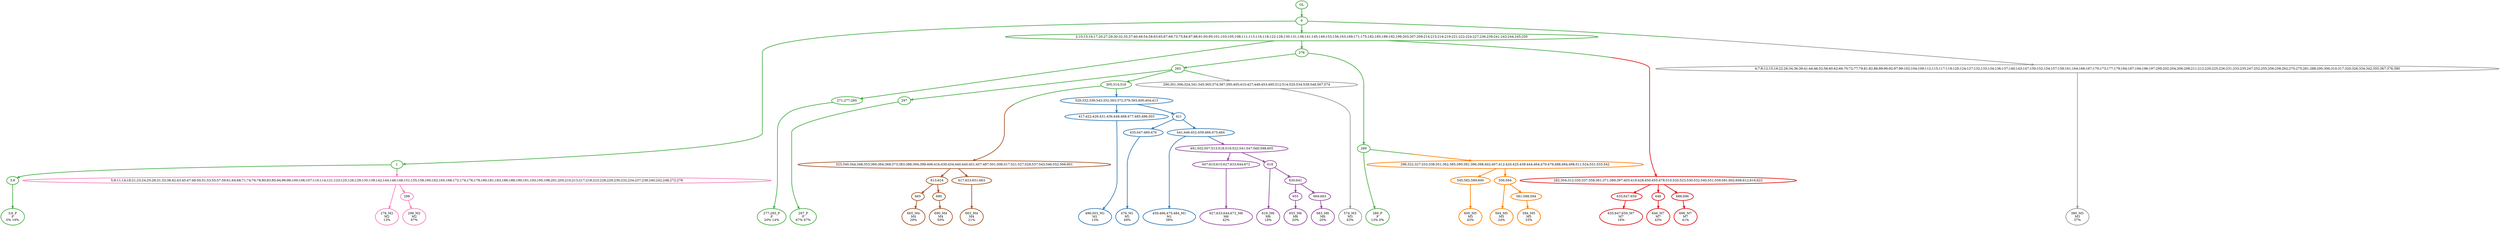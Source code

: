 digraph T {
	{
		rank=same
		58 [penwidth=3,colorscheme=set19,color=3,label="3;6_P\nP\n0% 19%"]
		55 [penwidth=3,colorscheme=set19,color=3,label="277;285_P\nP\n20% 14%"]
		51 [penwidth=3,colorscheme=set19,color=3,label="297_P\nP\n67% 67%"]
		49 [penwidth=3,colorscheme=set19,color=3,label="289_P\nP\n13% 0%"]
		46 [penwidth=3,colorscheme=set19,color=2,label="496;503_M1\nM1\n13%"]
		43 [penwidth=3,colorscheme=set19,color=2,label="476_M1\nM1\n49%"]
		41 [penwidth=3,colorscheme=set19,color=2,label="459;466;475;484_M1\nM1\n38%"]
		40 [penwidth=3,colorscheme=set19,color=8,label="278_M2\nM2\n13%"]
		38 [penwidth=3,colorscheme=set19,color=8,label="298_M2\nM2\n87%"]
		37 [penwidth=3,colorscheme=set19,color=9,label="574_M3\nM3\n63%"]
		36 [penwidth=3,colorscheme=set19,color=9,label="380_M3\nM3\n37%"]
		33 [penwidth=3,colorscheme=set19,color=7,label="665_M4\nM4\n29%"]
		31 [penwidth=3,colorscheme=set19,color=7,label="690_M4\nM4\n50%"]
		29 [penwidth=3,colorscheme=set19,color=7,label="663_M4\nM4\n21%"]
		27 [penwidth=3,colorscheme=set19,color=5,label="600_M5\nM5\n43%"]
		25 [penwidth=3,colorscheme=set19,color=5,label="564_M5\nM5\n24%"]
		23 [penwidth=3,colorscheme=set19,color=5,label="594_M5\nM5\n33%"]
		21 [penwidth=3,colorscheme=set19,color=4,label="627;633;644;672_M6\nM6\n42%"]
		19 [penwidth=3,colorscheme=set19,color=4,label="618_M6\nM6\n18%"]
		16 [penwidth=3,colorscheme=set19,color=4,label="655_M6\nM6\n20%"]
		14 [penwidth=3,colorscheme=set19,color=4,label="683_M6\nM6\n20%"]
		12 [penwidth=3,colorscheme=set19,color=1,label="635;647;659_M7\nM7\n16%"]
		10 [penwidth=3,colorscheme=set19,color=1,label="646_M7\nM7\n43%"]
		8 [penwidth=3,colorscheme=set19,color=1,label="696_M7\nM7\n41%"]
	}
	62 [penwidth=3,colorscheme=set19,color=3,label="GL"]
	61 [penwidth=3,colorscheme=set19,color=3,label="0"]
	60 [penwidth=3,colorscheme=set19,color=3,label="1"]
	59 [penwidth=3,colorscheme=set19,color=3,label="3;6"]
	57 [penwidth=3,colorscheme=set19,color=3,label="2;10;13;16;17;20;27;29;30;32;35;37;40;49;54;58;63;65;67;69;73;75;84;87;88;91;93;95;101;103;105;108;111;113;116;118;122;128;130;131;138;141;145;149;153;156;163;169;171;175;182;185;189;192;199;203;207;209;214;215;216;219;221;222;224;227;236;239;241;243;244;245;250"]
	56 [penwidth=3,colorscheme=set19,color=3,label="271;277;285"]
	54 [penwidth=3,colorscheme=set19,color=3,label="276"]
	53 [penwidth=3,colorscheme=set19,color=3,label="283"]
	52 [penwidth=3,colorscheme=set19,color=3,label="297"]
	50 [penwidth=3,colorscheme=set19,color=3,label="289"]
	48 [penwidth=3,colorscheme=set19,color=3,label="305;314;318"]
	47 [penwidth=3,colorscheme=set19,color=2,label="417;422;426;431;436;448;468;477;485;496;503"]
	45 [penwidth=3,colorscheme=set19,color=2,label="421"]
	44 [penwidth=3,colorscheme=set19,color=2,label="435;447;460;476"]
	42 [penwidth=3,colorscheme=set19,color=2,label="441;446;452;459;466;475;484"]
	39 [penwidth=3,colorscheme=set19,color=8,label="298"]
	35 [penwidth=3,colorscheme=set19,color=7,label="613;624"]
	34 [penwidth=3,colorscheme=set19,color=7,label="665"]
	32 [penwidth=3,colorscheme=set19,color=7,label="690"]
	30 [penwidth=3,colorscheme=set19,color=7,label="617;623;651;663"]
	28 [penwidth=3,colorscheme=set19,color=5,label="545;582;589;600"]
	26 [penwidth=3,colorscheme=set19,color=5,label="556;564"]
	24 [penwidth=3,colorscheme=set19,color=5,label="581;588;594"]
	22 [penwidth=3,colorscheme=set19,color=4,label="607;610;615;627;633;644;672"]
	20 [penwidth=3,colorscheme=set19,color=4,label="618"]
	18 [penwidth=3,colorscheme=set19,color=4,label="630;641"]
	17 [penwidth=3,colorscheme=set19,color=4,label="655"]
	15 [penwidth=3,colorscheme=set19,color=4,label="669;683"]
	13 [penwidth=3,colorscheme=set19,color=1,label="635;647;659"]
	11 [penwidth=3,colorscheme=set19,color=1,label="646"]
	9 [penwidth=3,colorscheme=set19,color=1,label="686;696"]
	7 [penwidth=3,colorscheme=set19,color=4,label="491;502;507;513;518;519;522;541;547;560;598;605"]
	6 [penwidth=3,colorscheme=set19,color=1,label="282;304;312;335;337;358;361;371;389;397;403;419;428;450;455;478;510;520;523;530;532;540;551;559;591;602;608;612;616;622"]
	5 [penwidth=3,colorscheme=set19,color=7,label="323;340;344;348;353;360;364;369;373;383;386;394;399;406;416;430;434;440;445;451;457;487;501;506;517;521;527;529;537;543;546;552;566;601"]
	4 [penwidth=3,colorscheme=set19,color=9,label="290;301;306;324;341;345;365;374;387;395;405;410;427;449;453;495;512;514;525;534;539;548;567;574"]
	3 [penwidth=3,colorscheme=set19,color=5,label="296;322;327;333;338;351;362;385;390;391;396;398;402;407;412;420;425;439;444;464;470;479;488;494;498;511;524;531;533;542"]
	2 [penwidth=3,colorscheme=set19,color=2,label="329;332;339;343;352;363;372;379;393;400;404;413"]
	1 [penwidth=3,colorscheme=set19,color=9,label="4;7;8;12;15;19;22;26;34;36;39;41;44;46;52;56;60;62;66;70;72;77;79;81;82;86;89;90;92;97;99;102;104;109;112;115;117;119;120;124;127;132;133;134;136;137;140;143;147;150;152;154;157;159;161;164;166;167;170;173;177;179;184;187;194;196;197;200;202;204;206;208;211;212;220;225;226;231;233;235;247;252;255;256;258;262;270;275;281;288;295;300;310;317;320;326;334;342;355;367;376;380"]
	0 [penwidth=3,colorscheme=set19,color=8,label="5;9;11;14;18;21;23;24;25;28;31;33;38;42;43;45;47;48;50;51;53;55;57;59;61;64;68;71;74;76;78;80;83;85;94;96;98;100;106;107;110;114;121;123;125;126;129;135;139;142;144;146;148;151;155;158;160;162;165;168;172;174;176;178;180;181;183;186;188;190;191;193;195;198;201;205;210;213;217;218;223;228;229;230;232;234;237;238;240;242;248;272;278"]
	62 -> 61 [penwidth=3,colorscheme=set19,color=3]
	61 -> 60 [penwidth=3,colorscheme=set19,color=3]
	61 -> 57 [penwidth=3,colorscheme=set19,color=3]
	61 -> 1 [penwidth=3,colorscheme=set19,color="3;0.5:9"]
	60 -> 59 [penwidth=3,colorscheme=set19,color=3]
	60 -> 0 [penwidth=3,colorscheme=set19,color="3;0.5:8"]
	59 -> 58 [penwidth=3,colorscheme=set19,color=3]
	57 -> 54 [penwidth=3,colorscheme=set19,color=3]
	57 -> 56 [penwidth=3,colorscheme=set19,color=3]
	57 -> 6 [penwidth=3,colorscheme=set19,color="3;0.5:1"]
	56 -> 55 [penwidth=3,colorscheme=set19,color=3]
	54 -> 53 [penwidth=3,colorscheme=set19,color=3]
	54 -> 50 [penwidth=3,colorscheme=set19,color=3]
	53 -> 52 [penwidth=3,colorscheme=set19,color=3]
	53 -> 48 [penwidth=3,colorscheme=set19,color=3]
	53 -> 4 [penwidth=3,colorscheme=set19,color="3;0.5:9"]
	52 -> 51 [penwidth=3,colorscheme=set19,color=3]
	50 -> 49 [penwidth=3,colorscheme=set19,color=3]
	50 -> 3 [penwidth=3,colorscheme=set19,color="3;0.5:5"]
	48 -> 5 [penwidth=3,colorscheme=set19,color="3;0.5:7"]
	48 -> 2 [penwidth=3,colorscheme=set19,color="3;0.5:2"]
	47 -> 46 [penwidth=3,colorscheme=set19,color=2]
	45 -> 42 [penwidth=3,colorscheme=set19,color=2]
	45 -> 44 [penwidth=3,colorscheme=set19,color=2]
	44 -> 43 [penwidth=3,colorscheme=set19,color=2]
	42 -> 41 [penwidth=3,colorscheme=set19,color=2]
	42 -> 7 [penwidth=3,colorscheme=set19,color="2;0.5:4"]
	39 -> 38 [penwidth=3,colorscheme=set19,color=8]
	35 -> 34 [penwidth=3,colorscheme=set19,color=7]
	35 -> 32 [penwidth=3,colorscheme=set19,color=7]
	34 -> 33 [penwidth=3,colorscheme=set19,color=7]
	32 -> 31 [penwidth=3,colorscheme=set19,color=7]
	30 -> 29 [penwidth=3,colorscheme=set19,color=7]
	28 -> 27 [penwidth=3,colorscheme=set19,color=5]
	26 -> 25 [penwidth=3,colorscheme=set19,color=5]
	26 -> 24 [penwidth=3,colorscheme=set19,color=5]
	24 -> 23 [penwidth=3,colorscheme=set19,color=5]
	22 -> 21 [penwidth=3,colorscheme=set19,color=4]
	20 -> 19 [penwidth=3,colorscheme=set19,color=4]
	20 -> 18 [penwidth=3,colorscheme=set19,color=4]
	18 -> 17 [penwidth=3,colorscheme=set19,color=4]
	18 -> 15 [penwidth=3,colorscheme=set19,color=4]
	17 -> 16 [penwidth=3,colorscheme=set19,color=4]
	15 -> 14 [penwidth=3,colorscheme=set19,color=4]
	13 -> 12 [penwidth=3,colorscheme=set19,color=1]
	11 -> 10 [penwidth=3,colorscheme=set19,color=1]
	9 -> 8 [penwidth=3,colorscheme=set19,color=1]
	7 -> 22 [penwidth=3,colorscheme=set19,color=4]
	7 -> 20 [penwidth=3,colorscheme=set19,color=4]
	6 -> 13 [penwidth=3,colorscheme=set19,color=1]
	6 -> 11 [penwidth=3,colorscheme=set19,color=1]
	6 -> 9 [penwidth=3,colorscheme=set19,color=1]
	5 -> 35 [penwidth=3,colorscheme=set19,color=7]
	5 -> 30 [penwidth=3,colorscheme=set19,color=7]
	4 -> 37 [penwidth=3,colorscheme=set19,color=9]
	3 -> 28 [penwidth=3,colorscheme=set19,color=5]
	3 -> 26 [penwidth=3,colorscheme=set19,color=5]
	2 -> 47 [penwidth=3,colorscheme=set19,color=2]
	2 -> 45 [penwidth=3,colorscheme=set19,color=2]
	1 -> 36 [penwidth=3,colorscheme=set19,color=9]
	0 -> 40 [penwidth=3,colorscheme=set19,color=8]
	0 -> 39 [penwidth=3,colorscheme=set19,color=8]
}
